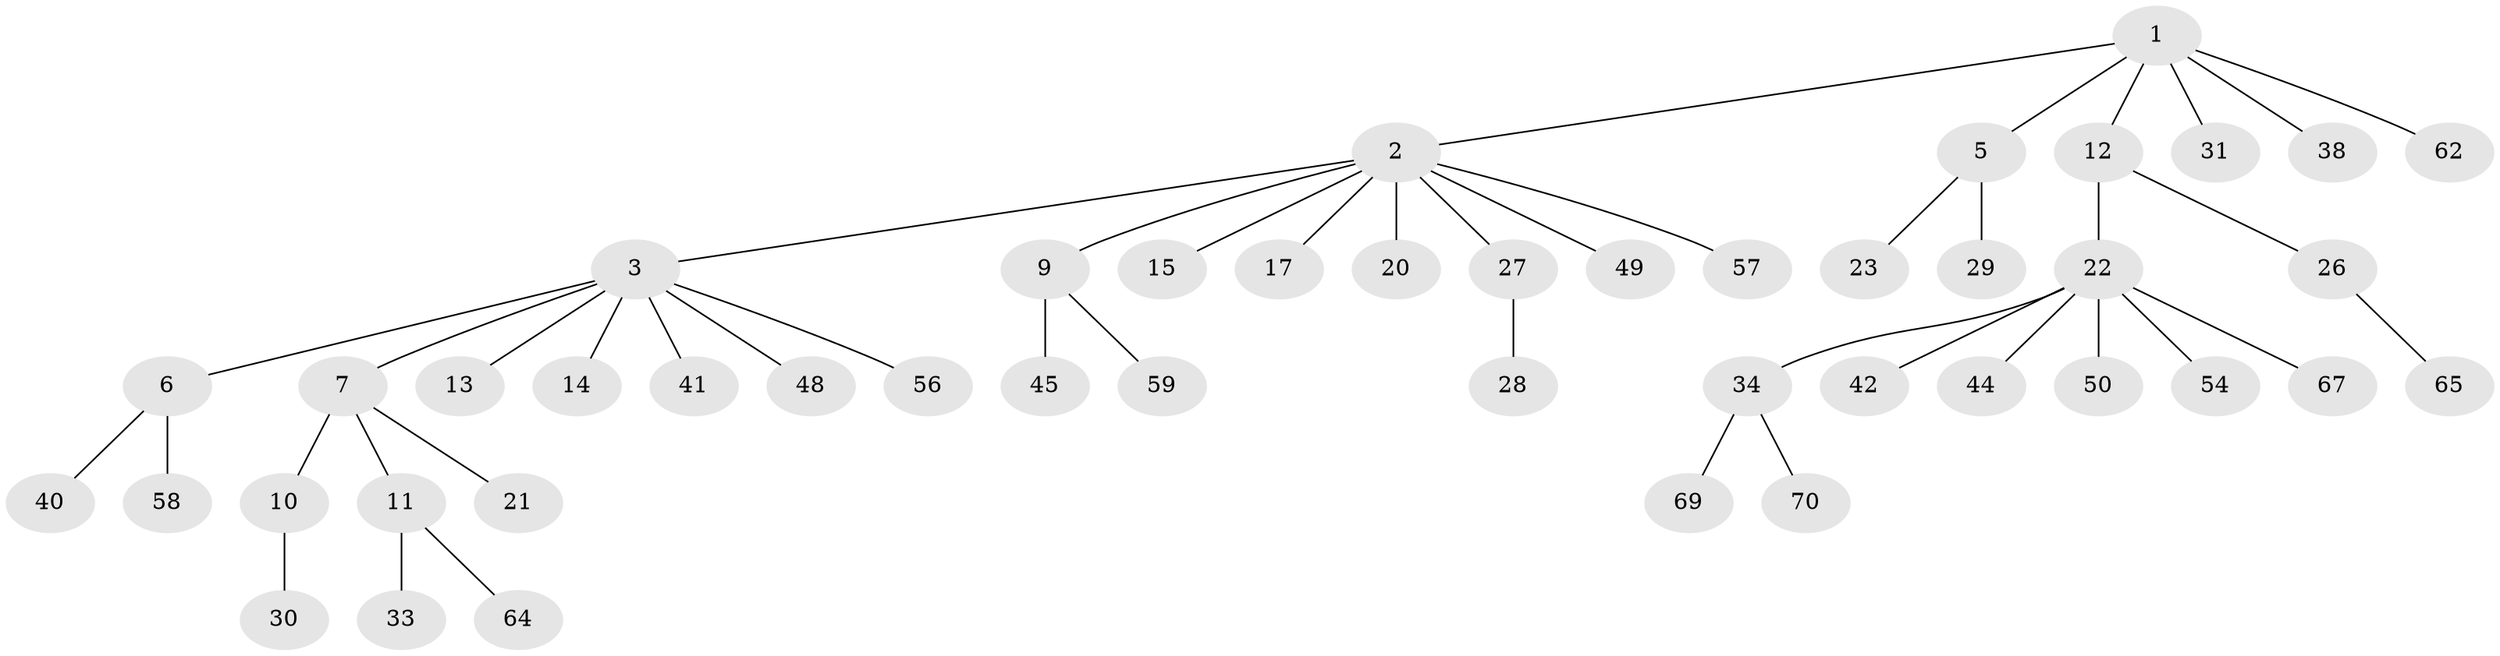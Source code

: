 // original degree distribution, {3: 0.0945945945945946, 8: 0.02702702702702703, 7: 0.013513513513513514, 5: 0.02702702702702703, 4: 0.05405405405405406, 2: 0.24324324324324326, 1: 0.5405405405405406}
// Generated by graph-tools (version 1.1) at 2025/42/03/06/25 10:42:05]
// undirected, 46 vertices, 45 edges
graph export_dot {
graph [start="1"]
  node [color=gray90,style=filled];
  1 [super="+4"];
  2 [super="+8"];
  3 [super="+25"];
  5 [super="+16"];
  6 [super="+47"];
  7 [super="+35"];
  9 [super="+53"];
  10 [super="+71"];
  11 [super="+24"];
  12 [super="+19"];
  13;
  14 [super="+18"];
  15;
  17;
  20 [super="+32"];
  21;
  22 [super="+46"];
  23;
  26 [super="+55"];
  27 [super="+37"];
  28;
  29 [super="+51"];
  30;
  31 [super="+74"];
  33 [super="+36"];
  34 [super="+39"];
  38 [super="+43"];
  40 [super="+52"];
  41;
  42 [super="+66"];
  44;
  45 [super="+61"];
  48;
  49 [super="+73"];
  50;
  54;
  56 [super="+63"];
  57 [super="+60"];
  58;
  59;
  62;
  64;
  65 [super="+72"];
  67 [super="+68"];
  69;
  70;
  1 -- 2;
  1 -- 62;
  1 -- 5;
  1 -- 38;
  1 -- 12;
  1 -- 31;
  2 -- 3;
  2 -- 9;
  2 -- 15;
  2 -- 17;
  2 -- 20;
  2 -- 49;
  2 -- 57;
  2 -- 27;
  3 -- 6;
  3 -- 7;
  3 -- 13;
  3 -- 14;
  3 -- 48;
  3 -- 56;
  3 -- 41;
  5 -- 29;
  5 -- 23;
  6 -- 40;
  6 -- 58;
  7 -- 10;
  7 -- 11;
  7 -- 21;
  9 -- 45;
  9 -- 59;
  10 -- 30;
  11 -- 64;
  11 -- 33;
  12 -- 22;
  12 -- 26;
  22 -- 34;
  22 -- 42;
  22 -- 44;
  22 -- 50;
  22 -- 54;
  22 -- 67;
  26 -- 65;
  27 -- 28;
  34 -- 69;
  34 -- 70;
}
